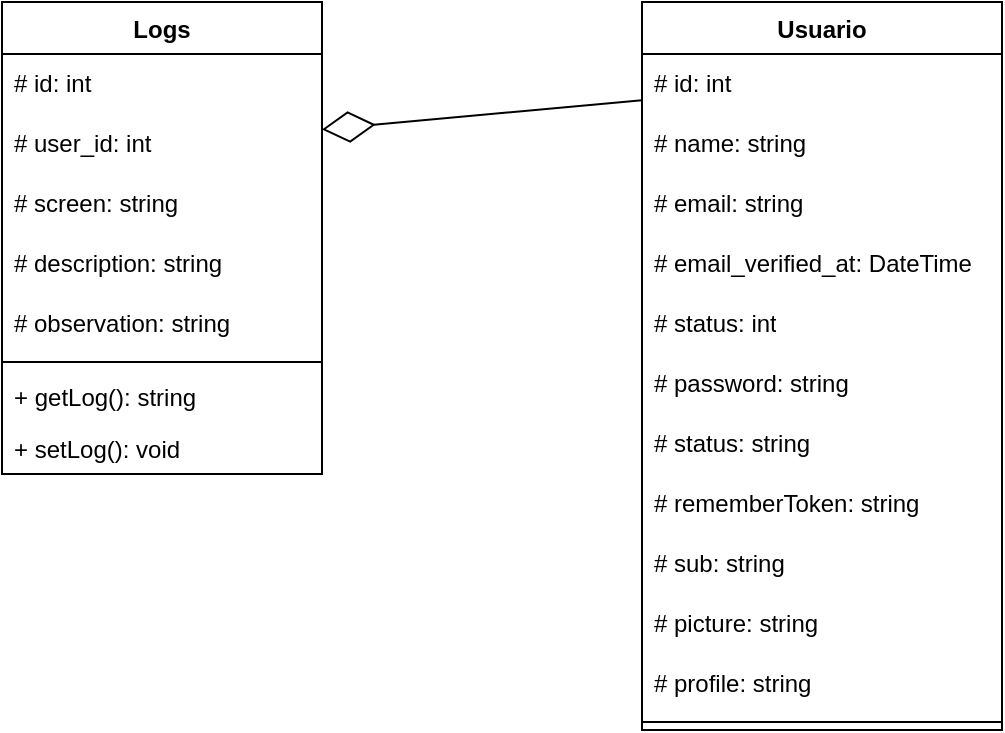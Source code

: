 <mxfile version="21.6.5" type="device" pages="2">
  <diagram id="urLYwCpxc3I-mu-VGu9X" name="Diagrama de Classes">
    <mxGraphModel dx="607" dy="394" grid="1" gridSize="10" guides="1" tooltips="1" connect="1" arrows="1" fold="1" page="1" pageScale="1" pageWidth="827" pageHeight="1169" math="0" shadow="0">
      <root>
        <mxCell id="0" />
        <mxCell id="1" parent="0" />
        <mxCell id="UMkZh9DLS5UCQaDXhg-L-3" value="Logs" style="swimlane;fontStyle=1;align=center;verticalAlign=top;childLayout=stackLayout;horizontal=1;startSize=26;horizontalStack=0;resizeParent=1;resizeParentMax=0;resizeLast=0;collapsible=1;marginBottom=0;whiteSpace=wrap;html=1;" vertex="1" parent="1">
          <mxGeometry x="20" y="50" width="160" height="236" as="geometry" />
        </mxCell>
        <mxCell id="9us61tV4hIFLrRLHO55E-2" value="# id: int" style="text;strokeColor=none;fillColor=none;align=left;verticalAlign=middle;spacingLeft=4;spacingRight=4;overflow=hidden;points=[[0,0.5],[1,0.5]];portConstraint=eastwest;rotatable=0;whiteSpace=wrap;html=1;" vertex="1" parent="UMkZh9DLS5UCQaDXhg-L-3">
          <mxGeometry y="26" width="160" height="30" as="geometry" />
        </mxCell>
        <mxCell id="9us61tV4hIFLrRLHO55E-3" value="# user_id: int" style="text;strokeColor=none;fillColor=none;align=left;verticalAlign=middle;spacingLeft=4;spacingRight=4;overflow=hidden;points=[[0,0.5],[1,0.5]];portConstraint=eastwest;rotatable=0;whiteSpace=wrap;html=1;" vertex="1" parent="UMkZh9DLS5UCQaDXhg-L-3">
          <mxGeometry y="56" width="160" height="30" as="geometry" />
        </mxCell>
        <mxCell id="9us61tV4hIFLrRLHO55E-4" value="# screen: string" style="text;strokeColor=none;fillColor=none;align=left;verticalAlign=middle;spacingLeft=4;spacingRight=4;overflow=hidden;points=[[0,0.5],[1,0.5]];portConstraint=eastwest;rotatable=0;whiteSpace=wrap;html=1;" vertex="1" parent="UMkZh9DLS5UCQaDXhg-L-3">
          <mxGeometry y="86" width="160" height="30" as="geometry" />
        </mxCell>
        <mxCell id="UMkZh9DLS5UCQaDXhg-L-1" value="# description: string" style="text;strokeColor=none;fillColor=none;align=left;verticalAlign=middle;spacingLeft=4;spacingRight=4;overflow=hidden;points=[[0,0.5],[1,0.5]];portConstraint=eastwest;rotatable=0;whiteSpace=wrap;html=1;" vertex="1" parent="UMkZh9DLS5UCQaDXhg-L-3">
          <mxGeometry y="116" width="160" height="30" as="geometry" />
        </mxCell>
        <mxCell id="UMkZh9DLS5UCQaDXhg-L-2" value="# observation: string" style="text;strokeColor=none;fillColor=none;align=left;verticalAlign=middle;spacingLeft=4;spacingRight=4;overflow=hidden;points=[[0,0.5],[1,0.5]];portConstraint=eastwest;rotatable=0;whiteSpace=wrap;html=1;" vertex="1" parent="UMkZh9DLS5UCQaDXhg-L-3">
          <mxGeometry y="146" width="160" height="30" as="geometry" />
        </mxCell>
        <mxCell id="UMkZh9DLS5UCQaDXhg-L-5" value="" style="line;strokeWidth=1;fillColor=none;align=left;verticalAlign=middle;spacingTop=-1;spacingLeft=3;spacingRight=3;rotatable=0;labelPosition=right;points=[];portConstraint=eastwest;strokeColor=inherit;" vertex="1" parent="UMkZh9DLS5UCQaDXhg-L-3">
          <mxGeometry y="176" width="160" height="8" as="geometry" />
        </mxCell>
        <mxCell id="UMkZh9DLS5UCQaDXhg-L-6" value="+ getLog(): string" style="text;strokeColor=none;fillColor=none;align=left;verticalAlign=top;spacingLeft=4;spacingRight=4;overflow=hidden;rotatable=0;points=[[0,0.5],[1,0.5]];portConstraint=eastwest;whiteSpace=wrap;html=1;" vertex="1" parent="UMkZh9DLS5UCQaDXhg-L-3">
          <mxGeometry y="184" width="160" height="26" as="geometry" />
        </mxCell>
        <mxCell id="UMkZh9DLS5UCQaDXhg-L-7" value="+ setLog(): void" style="text;strokeColor=none;fillColor=none;align=left;verticalAlign=top;spacingLeft=4;spacingRight=4;overflow=hidden;rotatable=0;points=[[0,0.5],[1,0.5]];portConstraint=eastwest;whiteSpace=wrap;html=1;" vertex="1" parent="UMkZh9DLS5UCQaDXhg-L-3">
          <mxGeometry y="210" width="160" height="26" as="geometry" />
        </mxCell>
        <mxCell id="UMkZh9DLS5UCQaDXhg-L-8" value="Usuario" style="swimlane;fontStyle=1;align=center;verticalAlign=top;childLayout=stackLayout;horizontal=1;startSize=26;horizontalStack=0;resizeParent=1;resizeParentMax=0;resizeLast=0;collapsible=1;marginBottom=0;whiteSpace=wrap;html=1;" vertex="1" parent="1">
          <mxGeometry x="340" y="50" width="180" height="364" as="geometry" />
        </mxCell>
        <mxCell id="UMkZh9DLS5UCQaDXhg-L-9" value="# id: int" style="text;strokeColor=none;fillColor=none;align=left;verticalAlign=middle;spacingLeft=4;spacingRight=4;overflow=hidden;points=[[0,0.5],[1,0.5]];portConstraint=eastwest;rotatable=0;whiteSpace=wrap;html=1;" vertex="1" parent="UMkZh9DLS5UCQaDXhg-L-8">
          <mxGeometry y="26" width="180" height="30" as="geometry" />
        </mxCell>
        <mxCell id="UMkZh9DLS5UCQaDXhg-L-10" value="# name: string" style="text;strokeColor=none;fillColor=none;align=left;verticalAlign=middle;spacingLeft=4;spacingRight=4;overflow=hidden;points=[[0,0.5],[1,0.5]];portConstraint=eastwest;rotatable=0;whiteSpace=wrap;html=1;" vertex="1" parent="UMkZh9DLS5UCQaDXhg-L-8">
          <mxGeometry y="56" width="180" height="30" as="geometry" />
        </mxCell>
        <mxCell id="UMkZh9DLS5UCQaDXhg-L-11" value="# email: string" style="text;strokeColor=none;fillColor=none;align=left;verticalAlign=middle;spacingLeft=4;spacingRight=4;overflow=hidden;points=[[0,0.5],[1,0.5]];portConstraint=eastwest;rotatable=0;whiteSpace=wrap;html=1;" vertex="1" parent="UMkZh9DLS5UCQaDXhg-L-8">
          <mxGeometry y="86" width="180" height="30" as="geometry" />
        </mxCell>
        <mxCell id="UMkZh9DLS5UCQaDXhg-L-13" value="#&amp;nbsp;email_verified_at&lt;span style=&quot;background-color: initial;&quot;&gt;: DateTime&lt;/span&gt;" style="text;strokeColor=none;fillColor=none;align=left;verticalAlign=middle;spacingLeft=4;spacingRight=4;overflow=hidden;points=[[0,0.5],[1,0.5]];portConstraint=eastwest;rotatable=0;whiteSpace=wrap;html=1;" vertex="1" parent="UMkZh9DLS5UCQaDXhg-L-8">
          <mxGeometry y="116" width="180" height="30" as="geometry" />
        </mxCell>
        <mxCell id="UMkZh9DLS5UCQaDXhg-L-23" value="# status: int" style="text;strokeColor=none;fillColor=none;align=left;verticalAlign=middle;spacingLeft=4;spacingRight=4;overflow=hidden;points=[[0,0.5],[1,0.5]];portConstraint=eastwest;rotatable=0;whiteSpace=wrap;html=1;" vertex="1" parent="UMkZh9DLS5UCQaDXhg-L-8">
          <mxGeometry y="146" width="180" height="30" as="geometry" />
        </mxCell>
        <mxCell id="UMkZh9DLS5UCQaDXhg-L-22" value="#&amp;nbsp;password&lt;span style=&quot;background-color: initial;&quot;&gt;: string&lt;/span&gt;" style="text;strokeColor=none;fillColor=none;align=left;verticalAlign=middle;spacingLeft=4;spacingRight=4;overflow=hidden;points=[[0,0.5],[1,0.5]];portConstraint=eastwest;rotatable=0;whiteSpace=wrap;html=1;" vertex="1" parent="UMkZh9DLS5UCQaDXhg-L-8">
          <mxGeometry y="176" width="180" height="30" as="geometry" />
        </mxCell>
        <mxCell id="UMkZh9DLS5UCQaDXhg-L-21" value="# status: string" style="text;strokeColor=none;fillColor=none;align=left;verticalAlign=middle;spacingLeft=4;spacingRight=4;overflow=hidden;points=[[0,0.5],[1,0.5]];portConstraint=eastwest;rotatable=0;whiteSpace=wrap;html=1;" vertex="1" parent="UMkZh9DLS5UCQaDXhg-L-8">
          <mxGeometry y="206" width="180" height="30" as="geometry" />
        </mxCell>
        <mxCell id="UMkZh9DLS5UCQaDXhg-L-20" value="#&amp;nbsp;rememberToken&lt;span style=&quot;background-color: initial;&quot;&gt;: string&lt;/span&gt;" style="text;strokeColor=none;fillColor=none;align=left;verticalAlign=middle;spacingLeft=4;spacingRight=4;overflow=hidden;points=[[0,0.5],[1,0.5]];portConstraint=eastwest;rotatable=0;whiteSpace=wrap;html=1;" vertex="1" parent="UMkZh9DLS5UCQaDXhg-L-8">
          <mxGeometry y="236" width="180" height="30" as="geometry" />
        </mxCell>
        <mxCell id="UMkZh9DLS5UCQaDXhg-L-12" value="#&amp;nbsp;sub&lt;span style=&quot;background-color: initial;&quot;&gt;: string&lt;/span&gt;" style="text;strokeColor=none;fillColor=none;align=left;verticalAlign=middle;spacingLeft=4;spacingRight=4;overflow=hidden;points=[[0,0.5],[1,0.5]];portConstraint=eastwest;rotatable=0;whiteSpace=wrap;html=1;" vertex="1" parent="UMkZh9DLS5UCQaDXhg-L-8">
          <mxGeometry y="266" width="180" height="30" as="geometry" />
        </mxCell>
        <mxCell id="UMkZh9DLS5UCQaDXhg-L-18" value="# picture: string" style="text;strokeColor=none;fillColor=none;align=left;verticalAlign=middle;spacingLeft=4;spacingRight=4;overflow=hidden;points=[[0,0.5],[1,0.5]];portConstraint=eastwest;rotatable=0;whiteSpace=wrap;html=1;" vertex="1" parent="UMkZh9DLS5UCQaDXhg-L-8">
          <mxGeometry y="296" width="180" height="30" as="geometry" />
        </mxCell>
        <mxCell id="UMkZh9DLS5UCQaDXhg-L-19" value="#&amp;nbsp;profile&lt;span style=&quot;background-color: initial;&quot;&gt;: string&lt;/span&gt;" style="text;strokeColor=none;fillColor=none;align=left;verticalAlign=middle;spacingLeft=4;spacingRight=4;overflow=hidden;points=[[0,0.5],[1,0.5]];portConstraint=eastwest;rotatable=0;whiteSpace=wrap;html=1;" vertex="1" parent="UMkZh9DLS5UCQaDXhg-L-8">
          <mxGeometry y="326" width="180" height="30" as="geometry" />
        </mxCell>
        <mxCell id="UMkZh9DLS5UCQaDXhg-L-14" value="" style="line;strokeWidth=1;fillColor=none;align=left;verticalAlign=middle;spacingTop=-1;spacingLeft=3;spacingRight=3;rotatable=0;labelPosition=right;points=[];portConstraint=eastwest;strokeColor=inherit;" vertex="1" parent="UMkZh9DLS5UCQaDXhg-L-8">
          <mxGeometry y="356" width="180" height="8" as="geometry" />
        </mxCell>
        <mxCell id="UMkZh9DLS5UCQaDXhg-L-25" value="" style="endArrow=diamondThin;endFill=0;endSize=24;html=1;rounded=0;" edge="1" parent="1" source="UMkZh9DLS5UCQaDXhg-L-9" target="9us61tV4hIFLrRLHO55E-3">
          <mxGeometry width="160" relative="1" as="geometry">
            <mxPoint x="160" y="310" as="sourcePoint" />
            <mxPoint x="320" y="310" as="targetPoint" />
          </mxGeometry>
        </mxCell>
      </root>
    </mxGraphModel>
  </diagram>
  <diagram id="Ymjv9VD2L0zmQgDyvwfq" name="Diagrama de caso de uso">
    <mxGraphModel dx="1035" dy="673" grid="1" gridSize="10" guides="1" tooltips="1" connect="1" arrows="1" fold="1" page="1" pageScale="1" pageWidth="827" pageHeight="1169" math="0" shadow="0">
      <root>
        <mxCell id="0" />
        <mxCell id="1" parent="0" />
        <mxCell id="pwlGvzrBodaGY3UWJINS-1" value="Clientes" style="shape=umlActor;verticalLabelPosition=bottom;verticalAlign=top;html=1;outlineConnect=0;" vertex="1" parent="1">
          <mxGeometry x="50" y="420" width="30" height="60" as="geometry" />
        </mxCell>
        <mxCell id="pwlGvzrBodaGY3UWJINS-2" value="Hospede" style="shape=umlActor;verticalLabelPosition=bottom;verticalAlign=top;html=1;outlineConnect=0;" vertex="1" parent="1">
          <mxGeometry x="770" y="420" width="30" height="60" as="geometry" />
        </mxCell>
        <mxCell id="uoGbO2VkY-pvVVxCF-Li-2" value="Login" style="ellipse;whiteSpace=wrap;html=1;" vertex="1" parent="1">
          <mxGeometry x="385" y="10" width="120" height="80" as="geometry" />
        </mxCell>
        <mxCell id="uoGbO2VkY-pvVVxCF-Li-3" value="Historico de Reserva" style="ellipse;whiteSpace=wrap;html=1;" vertex="1" parent="1">
          <mxGeometry x="385" y="110" width="120" height="80" as="geometry" />
        </mxCell>
        <mxCell id="uoGbO2VkY-pvVVxCF-Li-4" value="Reservar" style="ellipse;whiteSpace=wrap;html=1;" vertex="1" parent="1">
          <mxGeometry x="385" y="210" width="120" height="80" as="geometry" />
        </mxCell>
        <mxCell id="uoGbO2VkY-pvVVxCF-Li-5" value="Cadastro de perfil" style="ellipse;whiteSpace=wrap;html=1;" vertex="1" parent="1">
          <mxGeometry x="385" y="504.5" width="120" height="80" as="geometry" />
        </mxCell>
        <mxCell id="uoGbO2VkY-pvVVxCF-Li-6" value="Cadastro de Usuário" style="ellipse;whiteSpace=wrap;html=1;" vertex="1" parent="1">
          <mxGeometry x="385" y="610" width="120" height="80" as="geometry" />
        </mxCell>
        <mxCell id="uoGbO2VkY-pvVVxCF-Li-7" value="Cadastro do Cliente" style="ellipse;whiteSpace=wrap;html=1;" vertex="1" parent="1">
          <mxGeometry x="385" y="720" width="120" height="80" as="geometry" />
        </mxCell>
        <mxCell id="uoGbO2VkY-pvVVxCF-Li-8" value="Check-In e Check-out" style="ellipse;whiteSpace=wrap;html=1;" vertex="1" parent="1">
          <mxGeometry x="380" y="300" width="130" height="80" as="geometry" />
        </mxCell>
        <mxCell id="uoGbO2VkY-pvVVxCF-Li-10" value="Mapa de Reserva" style="ellipse;whiteSpace=wrap;html=1;" vertex="1" parent="1">
          <mxGeometry x="385" y="400" width="120" height="80" as="geometry" />
        </mxCell>
        <mxCell id="uoGbO2VkY-pvVVxCF-Li-11" value="Pagamento" style="ellipse;whiteSpace=wrap;html=1;" vertex="1" parent="1">
          <mxGeometry x="385" y="830" width="120" height="80" as="geometry" />
        </mxCell>
        <mxCell id="uoGbO2VkY-pvVVxCF-Li-17" value="Consulta de Agenda" style="ellipse;whiteSpace=wrap;html=1;" vertex="1" parent="1">
          <mxGeometry x="570" y="370" width="110" height="60" as="geometry" />
        </mxCell>
        <mxCell id="uoGbO2VkY-pvVVxCF-Li-20" value="&amp;lt;&amp;lt;include&amp;gt;&amp;gt;" style="html=1;verticalAlign=bottom;labelBackgroundColor=none;endArrow=open;endFill=0;dashed=1;rounded=0;entryX=0;entryY=0.5;entryDx=0;entryDy=0;exitX=1.017;exitY=0.6;exitDx=0;exitDy=0;exitPerimeter=0;" edge="1" parent="1" source="uoGbO2VkY-pvVVxCF-Li-4" target="uoGbO2VkY-pvVVxCF-Li-17">
          <mxGeometry width="160" relative="1" as="geometry">
            <mxPoint x="380" y="260" as="sourcePoint" />
            <mxPoint x="540" y="260" as="targetPoint" />
          </mxGeometry>
        </mxCell>
        <mxCell id="uoGbO2VkY-pvVVxCF-Li-26" value="&amp;lt;&amp;lt;include&amp;gt;&amp;gt;" style="html=1;verticalAlign=bottom;labelBackgroundColor=none;endArrow=open;endFill=0;dashed=1;rounded=0;entryX=0;entryY=0.5;entryDx=0;entryDy=0;" edge="1" parent="1" source="uoGbO2VkY-pvVVxCF-Li-8" target="uoGbO2VkY-pvVVxCF-Li-17">
          <mxGeometry width="160" relative="1" as="geometry">
            <mxPoint x="422" y="310" as="sourcePoint" />
            <mxPoint x="610" y="482" as="targetPoint" />
          </mxGeometry>
        </mxCell>
        <mxCell id="uoGbO2VkY-pvVVxCF-Li-29" value="" style="endArrow=none;html=1;rounded=0;entryX=0;entryY=0.5;entryDx=0;entryDy=0;" edge="1" parent="1" source="pwlGvzrBodaGY3UWJINS-1" target="uoGbO2VkY-pvVVxCF-Li-2">
          <mxGeometry width="50" height="50" relative="1" as="geometry">
            <mxPoint x="170" y="420" as="sourcePoint" />
            <mxPoint x="220" y="370" as="targetPoint" />
          </mxGeometry>
        </mxCell>
        <mxCell id="uoGbO2VkY-pvVVxCF-Li-30" value="" style="endArrow=none;html=1;rounded=0;entryX=0;entryY=0.5;entryDx=0;entryDy=0;" edge="1" parent="1" source="pwlGvzrBodaGY3UWJINS-1" target="uoGbO2VkY-pvVVxCF-Li-3">
          <mxGeometry width="50" height="50" relative="1" as="geometry">
            <mxPoint x="90" y="441" as="sourcePoint" />
            <mxPoint x="395" y="60" as="targetPoint" />
          </mxGeometry>
        </mxCell>
        <mxCell id="uoGbO2VkY-pvVVxCF-Li-31" value="" style="endArrow=none;html=1;rounded=0;entryX=-0.025;entryY=0.588;entryDx=0;entryDy=0;entryPerimeter=0;" edge="1" parent="1" source="pwlGvzrBodaGY3UWJINS-1" target="uoGbO2VkY-pvVVxCF-Li-4">
          <mxGeometry width="50" height="50" relative="1" as="geometry">
            <mxPoint x="90" y="446" as="sourcePoint" />
            <mxPoint x="395" y="160" as="targetPoint" />
          </mxGeometry>
        </mxCell>
        <mxCell id="uoGbO2VkY-pvVVxCF-Li-32" value="" style="endArrow=none;html=1;rounded=0;entryX=0;entryY=0.5;entryDx=0;entryDy=0;" edge="1" parent="1" source="pwlGvzrBodaGY3UWJINS-1" target="uoGbO2VkY-pvVVxCF-Li-8">
          <mxGeometry width="50" height="50" relative="1" as="geometry">
            <mxPoint x="90" y="474" as="sourcePoint" />
            <mxPoint x="392" y="290" as="targetPoint" />
          </mxGeometry>
        </mxCell>
        <mxCell id="uoGbO2VkY-pvVVxCF-Li-34" value="" style="endArrow=none;html=1;rounded=0;entryX=0;entryY=0.5;entryDx=0;entryDy=0;" edge="1" parent="1" source="pwlGvzrBodaGY3UWJINS-1" target="uoGbO2VkY-pvVVxCF-Li-5">
          <mxGeometry width="50" height="50" relative="1" as="geometry">
            <mxPoint x="110" y="490" as="sourcePoint" />
            <mxPoint x="410" y="480" as="targetPoint" />
          </mxGeometry>
        </mxCell>
        <mxCell id="uoGbO2VkY-pvVVxCF-Li-35" value="" style="endArrow=none;html=1;rounded=0;entryX=0;entryY=0.5;entryDx=0;entryDy=0;" edge="1" parent="1" source="pwlGvzrBodaGY3UWJINS-1" target="uoGbO2VkY-pvVVxCF-Li-6">
          <mxGeometry width="50" height="50" relative="1" as="geometry">
            <mxPoint x="80" y="510" as="sourcePoint" />
            <mxPoint x="385" y="601" as="targetPoint" />
          </mxGeometry>
        </mxCell>
        <mxCell id="uoGbO2VkY-pvVVxCF-Li-36" value="" style="endArrow=none;html=1;rounded=0;entryX=0;entryY=0.5;entryDx=0;entryDy=0;" edge="1" parent="1" source="pwlGvzrBodaGY3UWJINS-1" target="uoGbO2VkY-pvVVxCF-Li-7">
          <mxGeometry width="50" height="50" relative="1" as="geometry">
            <mxPoint x="80" y="510" as="sourcePoint" />
            <mxPoint x="385" y="701" as="targetPoint" />
          </mxGeometry>
        </mxCell>
        <mxCell id="uoGbO2VkY-pvVVxCF-Li-38" value="" style="endArrow=none;html=1;rounded=0;exitX=1;exitY=0.5;exitDx=0;exitDy=0;" edge="1" parent="1" source="uoGbO2VkY-pvVVxCF-Li-2" target="pwlGvzrBodaGY3UWJINS-2">
          <mxGeometry width="50" height="50" relative="1" as="geometry">
            <mxPoint x="370" y="380" as="sourcePoint" />
            <mxPoint x="675" y="94" as="targetPoint" />
          </mxGeometry>
        </mxCell>
        <mxCell id="uoGbO2VkY-pvVVxCF-Li-39" value="" style="endArrow=none;html=1;rounded=0;exitX=1;exitY=0.5;exitDx=0;exitDy=0;" edge="1" parent="1" source="uoGbO2VkY-pvVVxCF-Li-3" target="pwlGvzrBodaGY3UWJINS-2">
          <mxGeometry width="50" height="50" relative="1" as="geometry">
            <mxPoint x="515" y="60" as="sourcePoint" />
            <mxPoint x="750" y="98" as="targetPoint" />
          </mxGeometry>
        </mxCell>
        <mxCell id="uoGbO2VkY-pvVVxCF-Li-40" value="" style="endArrow=none;html=1;rounded=0;exitX=1;exitY=0.5;exitDx=0;exitDy=0;" edge="1" parent="1" source="uoGbO2VkY-pvVVxCF-Li-4" target="pwlGvzrBodaGY3UWJINS-2">
          <mxGeometry width="50" height="50" relative="1" as="geometry">
            <mxPoint x="520" y="176" as="sourcePoint" />
            <mxPoint x="755" y="120" as="targetPoint" />
          </mxGeometry>
        </mxCell>
        <mxCell id="uoGbO2VkY-pvVVxCF-Li-44" value="" style="endArrow=none;html=1;rounded=0;entryX=0;entryY=0.5;entryDx=0;entryDy=0;" edge="1" parent="1" source="pwlGvzrBodaGY3UWJINS-1" target="uoGbO2VkY-pvVVxCF-Li-11">
          <mxGeometry width="50" height="50" relative="1" as="geometry">
            <mxPoint x="50" y="520" as="sourcePoint" />
            <mxPoint x="355" y="815" as="targetPoint" />
          </mxGeometry>
        </mxCell>
        <mxCell id="uoGbO2VkY-pvVVxCF-Li-46" value="" style="endArrow=none;html=1;rounded=0;entryX=0;entryY=0.5;entryDx=0;entryDy=0;" edge="1" parent="1" source="pwlGvzrBodaGY3UWJINS-1" target="uoGbO2VkY-pvVVxCF-Li-10">
          <mxGeometry width="50" height="50" relative="1" as="geometry">
            <mxPoint x="90" y="455" as="sourcePoint" />
            <mxPoint x="390" y="350" as="targetPoint" />
          </mxGeometry>
        </mxCell>
        <mxCell id="uoGbO2VkY-pvVVxCF-Li-47" value="&amp;lt;&amp;lt;include&amp;gt;&amp;gt;" style="html=1;verticalAlign=bottom;labelBackgroundColor=none;endArrow=open;endFill=0;dashed=1;rounded=0;entryX=0;entryY=0.65;entryDx=0;entryDy=0;exitX=1;exitY=0.5;exitDx=0;exitDy=0;entryPerimeter=0;" edge="1" parent="1" source="uoGbO2VkY-pvVVxCF-Li-10" target="uoGbO2VkY-pvVVxCF-Li-17">
          <mxGeometry width="160" relative="1" as="geometry">
            <mxPoint x="560" y="460" as="sourcePoint" />
            <mxPoint x="634" y="495" as="targetPoint" />
          </mxGeometry>
        </mxCell>
        <mxCell id="uoGbO2VkY-pvVVxCF-Li-48" value="CRUD" style="ellipse;whiteSpace=wrap;html=1;" vertex="1" parent="1">
          <mxGeometry x="650" y="660" width="110" height="60" as="geometry" />
        </mxCell>
        <mxCell id="uoGbO2VkY-pvVVxCF-Li-49" value="&amp;lt;&amp;lt;extend&amp;gt;&amp;gt;" style="html=1;verticalAlign=bottom;labelBackgroundColor=none;endArrow=open;endFill=0;dashed=1;rounded=0;exitX=1;exitY=0.5;exitDx=0;exitDy=0;entryX=0;entryY=0.5;entryDx=0;entryDy=0;" edge="1" parent="1" source="uoGbO2VkY-pvVVxCF-Li-5" target="uoGbO2VkY-pvVVxCF-Li-48">
          <mxGeometry width="160" relative="1" as="geometry">
            <mxPoint x="520" y="543.91" as="sourcePoint" />
            <mxPoint x="680" y="543.91" as="targetPoint" />
          </mxGeometry>
        </mxCell>
        <mxCell id="uoGbO2VkY-pvVVxCF-Li-50" value="&amp;lt;&amp;lt;extend&amp;gt;&amp;gt;" style="html=1;verticalAlign=bottom;labelBackgroundColor=none;endArrow=open;endFill=0;dashed=1;rounded=0;entryX=0;entryY=0.5;entryDx=0;entryDy=0;exitX=1;exitY=0.5;exitDx=0;exitDy=0;" edge="1" parent="1" source="uoGbO2VkY-pvVVxCF-Li-6" target="uoGbO2VkY-pvVVxCF-Li-48">
          <mxGeometry width="160" relative="1" as="geometry">
            <mxPoint x="520" y="650" as="sourcePoint" />
            <mxPoint x="655" y="795" as="targetPoint" />
          </mxGeometry>
        </mxCell>
        <mxCell id="uoGbO2VkY-pvVVxCF-Li-51" value="&amp;lt;&amp;lt;extend&amp;gt;&amp;gt;" style="html=1;verticalAlign=bottom;labelBackgroundColor=none;endArrow=open;endFill=0;dashed=1;rounded=0;entryX=0;entryY=0.5;entryDx=0;entryDy=0;exitX=1;exitY=0.5;exitDx=0;exitDy=0;" edge="1" parent="1" source="uoGbO2VkY-pvVVxCF-Li-7" target="uoGbO2VkY-pvVVxCF-Li-48">
          <mxGeometry width="160" relative="1" as="geometry">
            <mxPoint x="552.5" y="780" as="sourcePoint" />
            <mxPoint x="697.5" y="820" as="targetPoint" />
          </mxGeometry>
        </mxCell>
        <mxCell id="uoGbO2VkY-pvVVxCF-Li-52" value="&amp;lt;&amp;lt;extend&amp;gt;&amp;gt;" style="html=1;verticalAlign=bottom;labelBackgroundColor=none;endArrow=open;endFill=0;dashed=1;rounded=0;exitX=1;exitY=0.5;exitDx=0;exitDy=0;" edge="1" parent="1" source="uoGbO2VkY-pvVVxCF-Li-11">
          <mxGeometry width="160" relative="1" as="geometry">
            <mxPoint x="530" y="850" as="sourcePoint" />
            <mxPoint x="650" y="690" as="targetPoint" />
          </mxGeometry>
        </mxCell>
      </root>
    </mxGraphModel>
  </diagram>
</mxfile>
